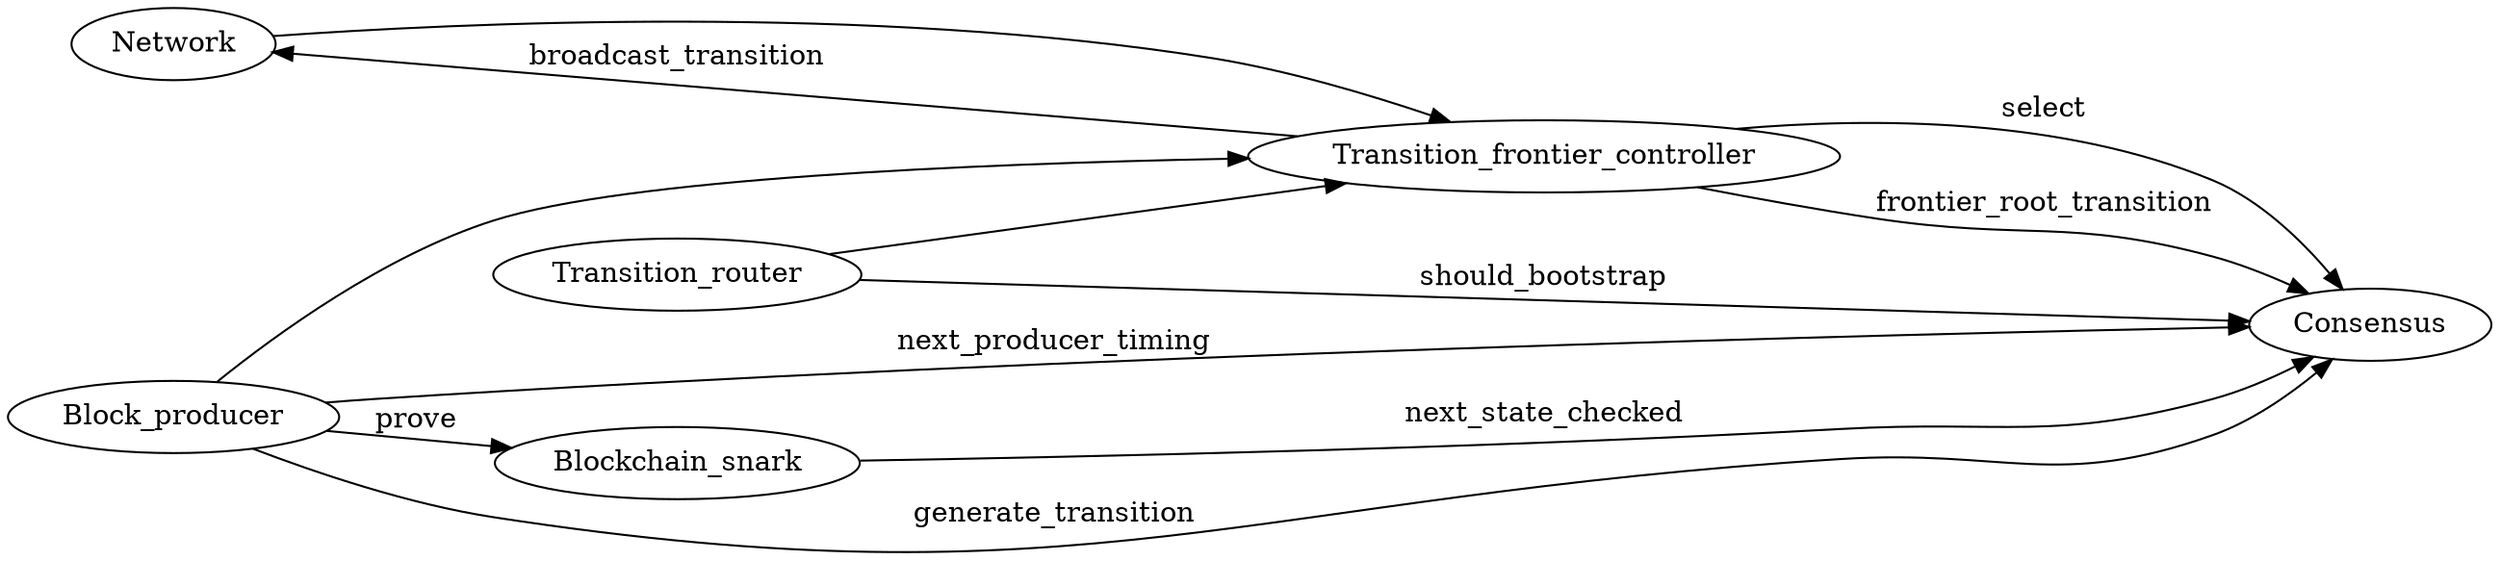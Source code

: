 digraph G {
  rankdir=LR;

  { rank=source; Network; Block_producer }
  { rank=same; Transition_router; Blockchain_snark }
  { rank=sink; Consensus }

  {Network, Block_producer, Transition_router} -> Transition_frontier_controller;
  Transition_frontier_controller -> Network [label="broadcast_transition"];

  Transition_router -> Consensus [label="should_bootstrap"];

  Transition_frontier_controller -> Consensus [label="select"];
  Transition_frontier_controller -> Consensus [label="frontier_root_transition"];

  Block_producer -> Consensus [label="generate_transition"];
  Block_producer -> Consensus [label="next_producer_timing"];
  Block_producer -> Blockchain_snark [label="prove"];

  Blockchain_snark -> Consensus [label="next_state_checked"];
}
